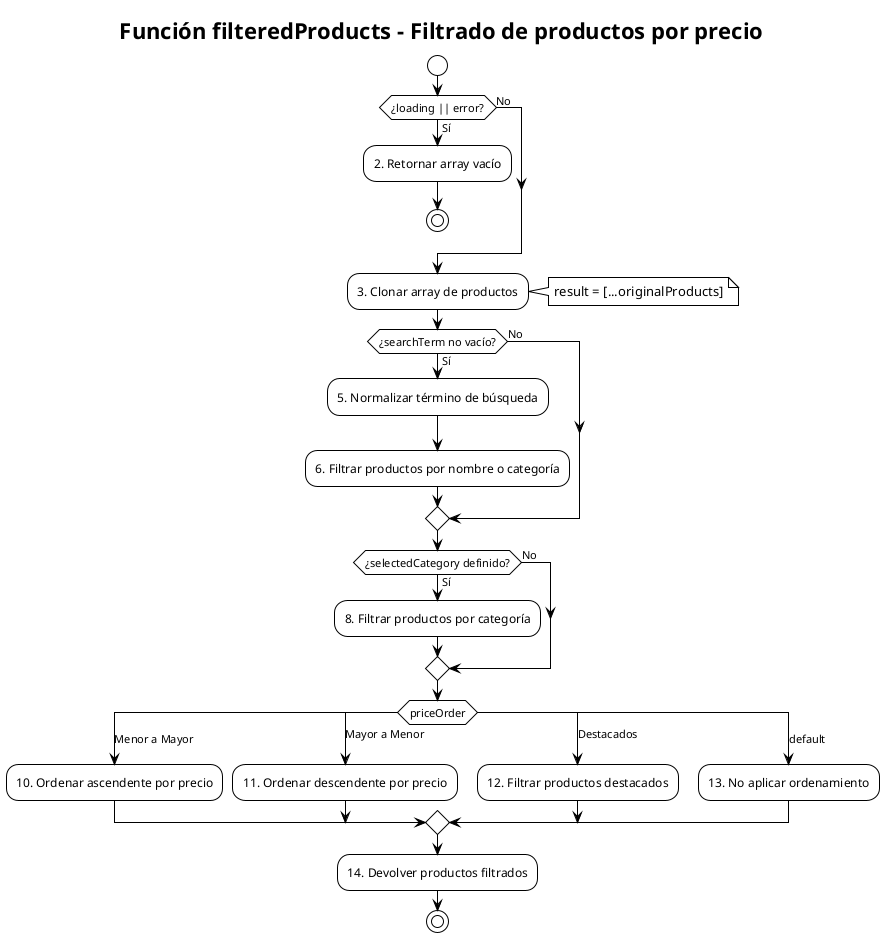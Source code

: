 @startuml
!theme plain
skinparam monochrome true
skinparam shadowing false
skinparam defaultFontName Arial
skinparam ArrowFontSize 11

title Función filteredProducts - Filtrado de productos por precio

start

' 1 - Decisión 1: Loading o error
if (¿loading || error?) then (Sí)
  ' 2
  :2. Retornar array vacío;
  stop
else (No)
endif

' 3
:3. Clonar array de productos;
note right: result = [...originalProducts]

' 4 - Decisión 2: Filtrar por término de búsqueda
if (¿searchTerm no vacío?) then (Sí)
  ' 5
  :5. Normalizar término de búsqueda;
  ' 6
  :6. Filtrar productos por nombre o categoría;
else (No)
endif

' 7 - Decisión 3: Filtrar por categoría
if (¿selectedCategory definido?) then (Sí)
  ' 8
  :8. Filtrar productos por categoría;
else (No)
endif

' 9 - Decisión 4: Switch priceOrder
switch (priceOrder)
  case (Menor a Mayor)
    ' 10
    :10. Ordenar ascendente por precio;
  case (Mayor a Menor)
    ' 11
    :11. Ordenar descendente por precio;
  case (Destacados)
    ' 12
    :12. Filtrar productos destacados;
  case (default)
    ' 13
    :13. No aplicar ordenamiento;
endswitch

' 14
:14. Devolver productos filtrados;
stop

@enduml 